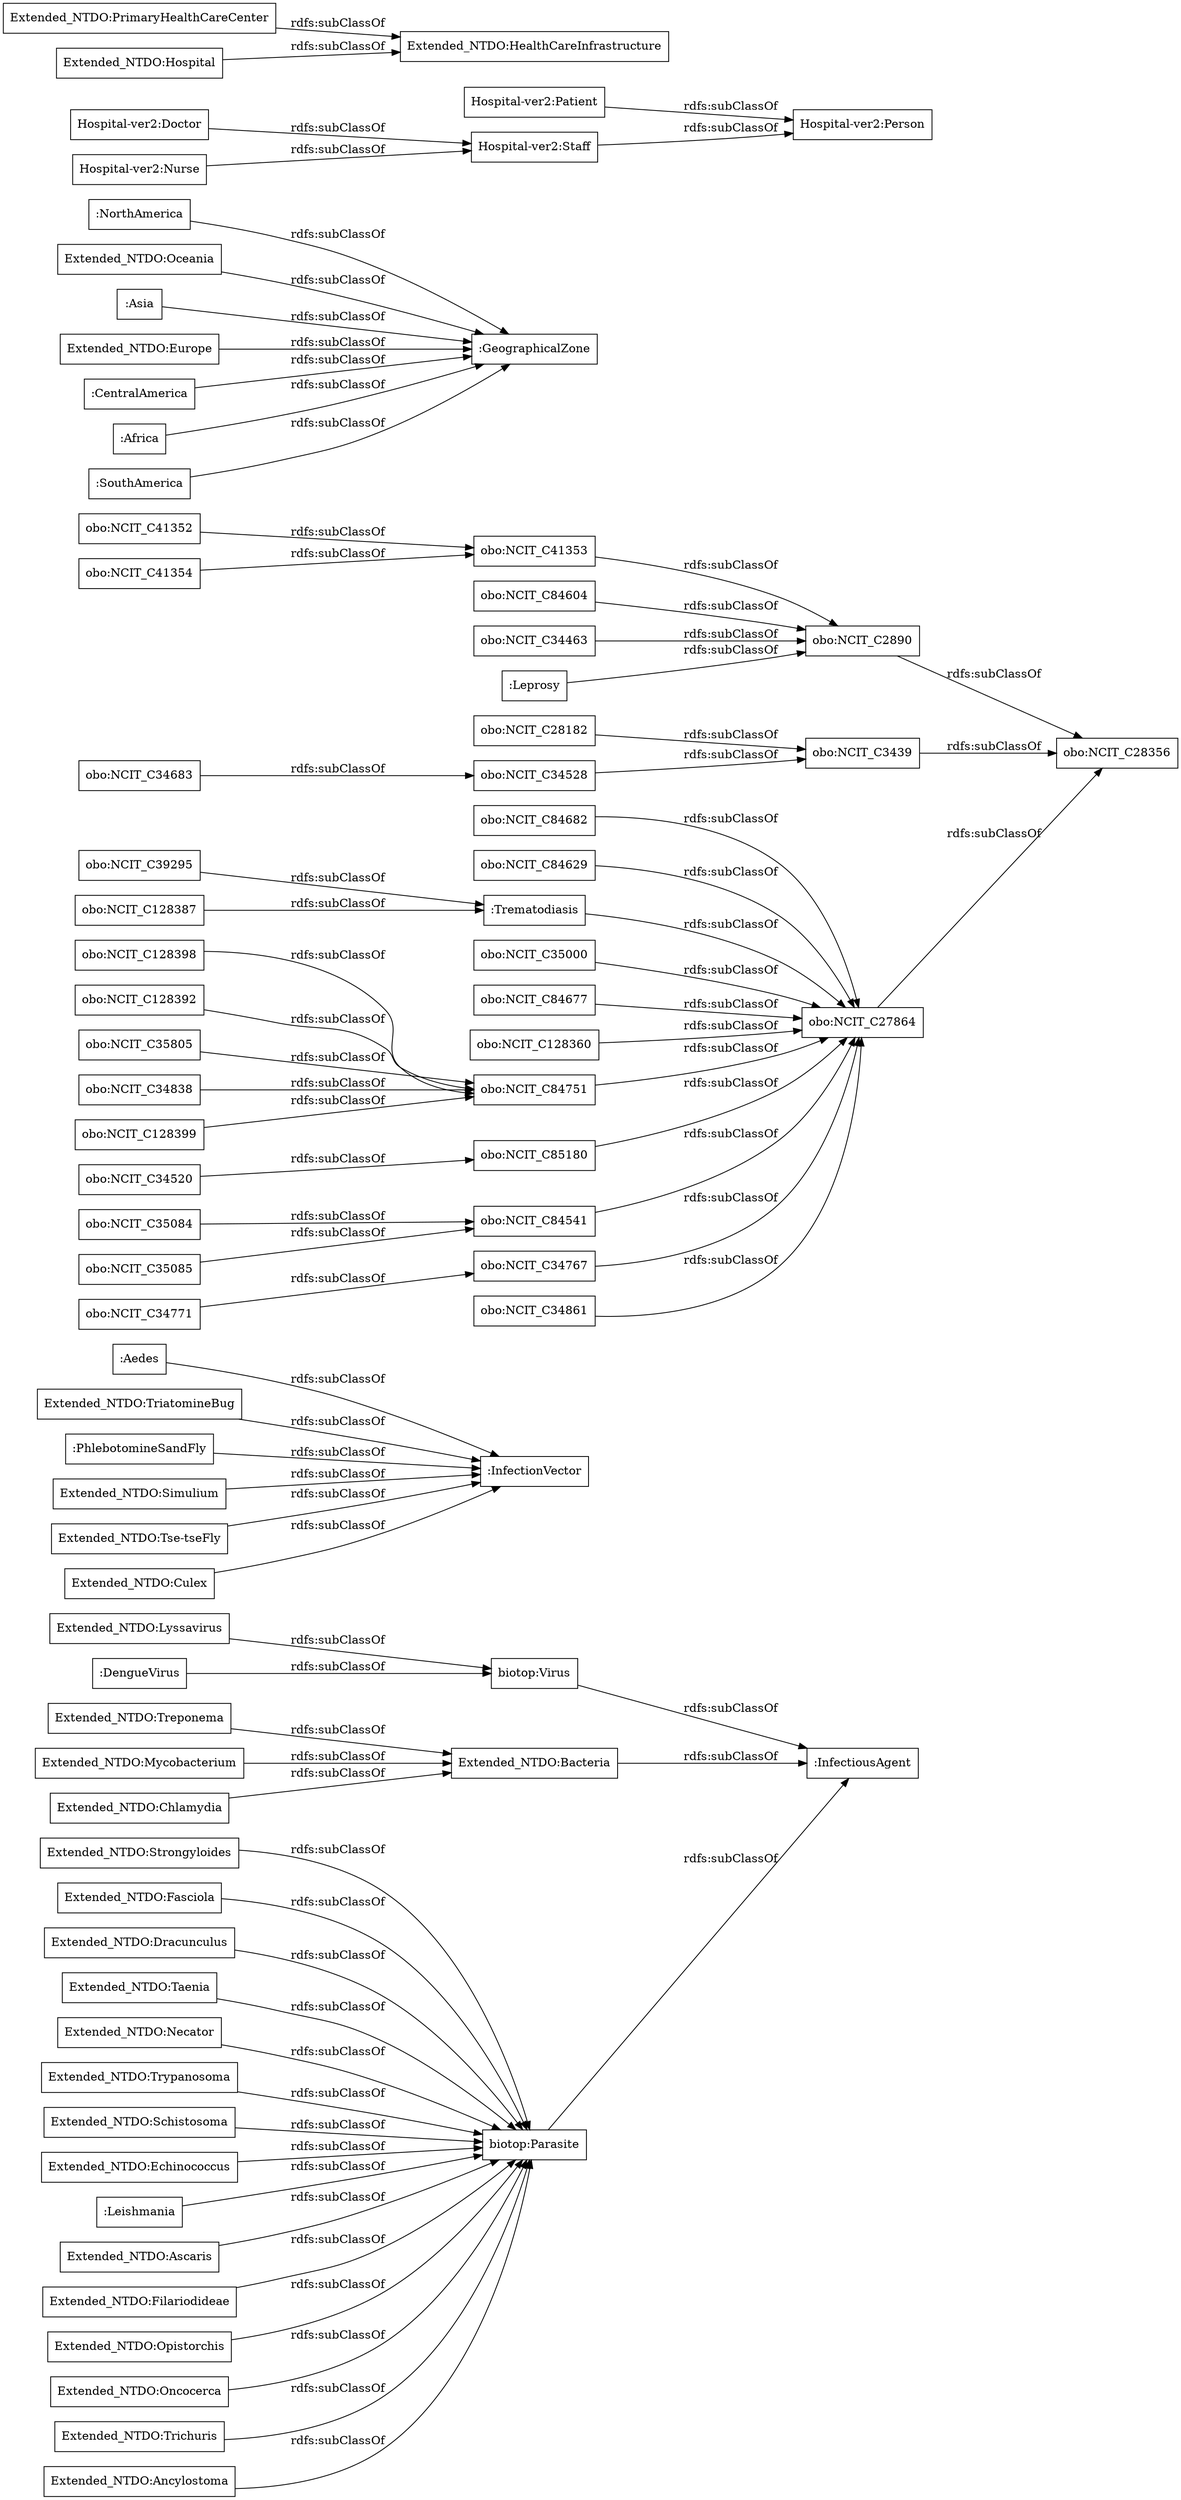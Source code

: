 digraph ar2dtool_diagram { 
rankdir=LR;
size="1000"
node [shape = rectangle, color="black"]; "Extended_NTDO:Strongyloides" "Extended_NTDO:Chlamydia" ":Aedes" "obo:NCIT_C27864" "biotop:Virus" ":NorthAmerica" "Extended_NTDO:Schistosoma" "Extended_NTDO:Oceania" "Extended_NTDO:Echinococcus" "obo:NCIT_C41353" ":Leishmania" "obo:NCIT_C84682" "obo:NCIT_C84629" "obo:NCIT_C128398" "Extended_NTDO:Ascaris" ":Trematodiasis" "Hospital-ver2:Patient" "Extended_NTDO:TriatomineBug" "Extended_NTDO:Filariodideae" ":PhlebotomineSandFly" "Extended_NTDO:Lyssavirus" "Extended_NTDO:Simulium" "obo:NCIT_C35084" "obo:NCIT_C34683" "Extended_NTDO:Opistorchis" "obo:NCIT_C35000" ":InfectiousAgent" "Extended_NTDO:Oncocerca" "Hospital-ver2:Doctor" "obo:NCIT_C84677" "Extended_NTDO:Trichuris" "obo:NCIT_C84604" "obo:NCIT_C128392" "Extended_NTDO:Ancylostoma" "obo:NCIT_C35805" "obo:NCIT_C2890" "obo:NCIT_C28182" "obo:NCIT_C128360" ":Asia" "obo:NCIT_C35085" "Extended_NTDO:Bacteria" ":InfectionVector" "Extended_NTDO:HealthCareInfrastructure" "obo:NCIT_C84751" "obo:NCIT_C41352" "Extended_NTDO:PrimaryHealthCareCenter" "biotop:Parasite" "obo:NCIT_C34463" "Extended_NTDO:Tse-tseFly" "obo:NCIT_C34771" "Extended_NTDO:Hospital" "obo:NCIT_C3439" "obo:NCIT_C39295" "obo:NCIT_C85180" "Extended_NTDO:Fasciola" "Extended_NTDO:Dracunculus" ":GeographicalZone" "Extended_NTDO:Taenia" "Extended_NTDO:Europe" ":Leprosy" "obo:NCIT_C34838" "Extended_NTDO:Culex" "Hospital-ver2:Nurse" ":CentralAmerica" "obo:NCIT_C41354" ":Africa" "Extended_NTDO:Treponema" ":SouthAmerica" "obo:NCIT_C34520" "obo:NCIT_C128399" "Extended_NTDO:Mycobacterium" "Hospital-ver2:Staff" "obo:NCIT_C34528" "obo:NCIT_C84541" "obo:NCIT_C34767" "Extended_NTDO:Necator" "Hospital-ver2:Person" "obo:NCIT_C28356" ":DengueVirus" "Extended_NTDO:Trypanosoma" "obo:NCIT_C34861" "obo:NCIT_C128387" ; /*classes style*/
	"Extended_NTDO:Fasciola" -> "biotop:Parasite" [ label = "rdfs:subClassOf" ];
	"obo:NCIT_C34520" -> "obo:NCIT_C85180" [ label = "rdfs:subClassOf" ];
	"obo:NCIT_C34838" -> "obo:NCIT_C84751" [ label = "rdfs:subClassOf" ];
	":Aedes" -> ":InfectionVector" [ label = "rdfs:subClassOf" ];
	"obo:NCIT_C128392" -> "obo:NCIT_C84751" [ label = "rdfs:subClassOf" ];
	"obo:NCIT_C84682" -> "obo:NCIT_C27864" [ label = "rdfs:subClassOf" ];
	"obo:NCIT_C84541" -> "obo:NCIT_C27864" [ label = "rdfs:subClassOf" ];
	"obo:NCIT_C2890" -> "obo:NCIT_C28356" [ label = "rdfs:subClassOf" ];
	"Extended_NTDO:Dracunculus" -> "biotop:Parasite" [ label = "rdfs:subClassOf" ];
	"Extended_NTDO:Taenia" -> "biotop:Parasite" [ label = "rdfs:subClassOf" ];
	"Hospital-ver2:Nurse" -> "Hospital-ver2:Staff" [ label = "rdfs:subClassOf" ];
	":Asia" -> ":GeographicalZone" [ label = "rdfs:subClassOf" ];
	":Africa" -> ":GeographicalZone" [ label = "rdfs:subClassOf" ];
	"obo:NCIT_C27864" -> "obo:NCIT_C28356" [ label = "rdfs:subClassOf" ];
	":PhlebotomineSandFly" -> ":InfectionVector" [ label = "rdfs:subClassOf" ];
	"Extended_NTDO:Oncocerca" -> "biotop:Parasite" [ label = "rdfs:subClassOf" ];
	"Extended_NTDO:Simulium" -> ":InfectionVector" [ label = "rdfs:subClassOf" ];
	"obo:NCIT_C3439" -> "obo:NCIT_C28356" [ label = "rdfs:subClassOf" ];
	"Hospital-ver2:Patient" -> "Hospital-ver2:Person" [ label = "rdfs:subClassOf" ];
	"Extended_NTDO:Chlamydia" -> "Extended_NTDO:Bacteria" [ label = "rdfs:subClassOf" ];
	"obo:NCIT_C84604" -> "obo:NCIT_C2890" [ label = "rdfs:subClassOf" ];
	"Extended_NTDO:Echinococcus" -> "biotop:Parasite" [ label = "rdfs:subClassOf" ];
	"Extended_NTDO:PrimaryHealthCareCenter" -> "Extended_NTDO:HealthCareInfrastructure" [ label = "rdfs:subClassOf" ];
	"Extended_NTDO:Treponema" -> "Extended_NTDO:Bacteria" [ label = "rdfs:subClassOf" ];
	":DengueVirus" -> "biotop:Virus" [ label = "rdfs:subClassOf" ];
	"Extended_NTDO:Bacteria" -> ":InfectiousAgent" [ label = "rdfs:subClassOf" ];
	"Hospital-ver2:Doctor" -> "Hospital-ver2:Staff" [ label = "rdfs:subClassOf" ];
	"Extended_NTDO:Hospital" -> "Extended_NTDO:HealthCareInfrastructure" [ label = "rdfs:subClassOf" ];
	"obo:NCIT_C41354" -> "obo:NCIT_C41353" [ label = "rdfs:subClassOf" ];
	"Extended_NTDO:Filariodideae" -> "biotop:Parasite" [ label = "rdfs:subClassOf" ];
	"Extended_NTDO:Trichuris" -> "biotop:Parasite" [ label = "rdfs:subClassOf" ];
	"Extended_NTDO:Trypanosoma" -> "biotop:Parasite" [ label = "rdfs:subClassOf" ];
	"obo:NCIT_C85180" -> "obo:NCIT_C27864" [ label = "rdfs:subClassOf" ];
	"Extended_NTDO:Mycobacterium" -> "Extended_NTDO:Bacteria" [ label = "rdfs:subClassOf" ];
	"obo:NCIT_C35085" -> "obo:NCIT_C84541" [ label = "rdfs:subClassOf" ];
	"obo:NCIT_C34771" -> "obo:NCIT_C34767" [ label = "rdfs:subClassOf" ];
	"obo:NCIT_C39295" -> ":Trematodiasis" [ label = "rdfs:subClassOf" ];
	"obo:NCIT_C84629" -> "obo:NCIT_C27864" [ label = "rdfs:subClassOf" ];
	"obo:NCIT_C84751" -> "obo:NCIT_C27864" [ label = "rdfs:subClassOf" ];
	"Extended_NTDO:Lyssavirus" -> "biotop:Virus" [ label = "rdfs:subClassOf" ];
	"Extended_NTDO:Schistosoma" -> "biotop:Parasite" [ label = "rdfs:subClassOf" ];
	":Trematodiasis" -> "obo:NCIT_C27864" [ label = "rdfs:subClassOf" ];
	"obo:NCIT_C34528" -> "obo:NCIT_C3439" [ label = "rdfs:subClassOf" ];
	"obo:NCIT_C41353" -> "obo:NCIT_C2890" [ label = "rdfs:subClassOf" ];
	"obo:NCIT_C128387" -> ":Trematodiasis" [ label = "rdfs:subClassOf" ];
	"obo:NCIT_C84677" -> "obo:NCIT_C27864" [ label = "rdfs:subClassOf" ];
	"Extended_NTDO:Strongyloides" -> "biotop:Parasite" [ label = "rdfs:subClassOf" ];
	"obo:NCIT_C35084" -> "obo:NCIT_C84541" [ label = "rdfs:subClassOf" ];
	"Extended_NTDO:Ancylostoma" -> "biotop:Parasite" [ label = "rdfs:subClassOf" ];
	"biotop:Virus" -> ":InfectiousAgent" [ label = "rdfs:subClassOf" ];
	"obo:NCIT_C34463" -> "obo:NCIT_C2890" [ label = "rdfs:subClassOf" ];
	"Extended_NTDO:Tse-tseFly" -> ":InfectionVector" [ label = "rdfs:subClassOf" ];
	"Extended_NTDO:Culex" -> ":InfectionVector" [ label = "rdfs:subClassOf" ];
	"obo:NCIT_C34683" -> "obo:NCIT_C34528" [ label = "rdfs:subClassOf" ];
	"Hospital-ver2:Staff" -> "Hospital-ver2:Person" [ label = "rdfs:subClassOf" ];
	"obo:NCIT_C128360" -> "obo:NCIT_C27864" [ label = "rdfs:subClassOf" ];
	":Leprosy" -> "obo:NCIT_C2890" [ label = "rdfs:subClassOf" ];
	"obo:NCIT_C41352" -> "obo:NCIT_C41353" [ label = "rdfs:subClassOf" ];
	":NorthAmerica" -> ":GeographicalZone" [ label = "rdfs:subClassOf" ];
	"obo:NCIT_C35805" -> "obo:NCIT_C84751" [ label = "rdfs:subClassOf" ];
	"obo:NCIT_C128399" -> "obo:NCIT_C84751" [ label = "rdfs:subClassOf" ];
	"obo:NCIT_C28182" -> "obo:NCIT_C3439" [ label = "rdfs:subClassOf" ];
	"Extended_NTDO:Europe" -> ":GeographicalZone" [ label = "rdfs:subClassOf" ];
	"Extended_NTDO:TriatomineBug" -> ":InfectionVector" [ label = "rdfs:subClassOf" ];
	"Extended_NTDO:Opistorchis" -> "biotop:Parasite" [ label = "rdfs:subClassOf" ];
	":SouthAmerica" -> ":GeographicalZone" [ label = "rdfs:subClassOf" ];
	":CentralAmerica" -> ":GeographicalZone" [ label = "rdfs:subClassOf" ];
	"obo:NCIT_C34767" -> "obo:NCIT_C27864" [ label = "rdfs:subClassOf" ];
	":Leishmania" -> "biotop:Parasite" [ label = "rdfs:subClassOf" ];
	"obo:NCIT_C34861" -> "obo:NCIT_C27864" [ label = "rdfs:subClassOf" ];
	"biotop:Parasite" -> ":InfectiousAgent" [ label = "rdfs:subClassOf" ];
	"Extended_NTDO:Ascaris" -> "biotop:Parasite" [ label = "rdfs:subClassOf" ];
	"Extended_NTDO:Necator" -> "biotop:Parasite" [ label = "rdfs:subClassOf" ];
	"Extended_NTDO:Oceania" -> ":GeographicalZone" [ label = "rdfs:subClassOf" ];
	"obo:NCIT_C35000" -> "obo:NCIT_C27864" [ label = "rdfs:subClassOf" ];
	"obo:NCIT_C128398" -> "obo:NCIT_C84751" [ label = "rdfs:subClassOf" ];

}
